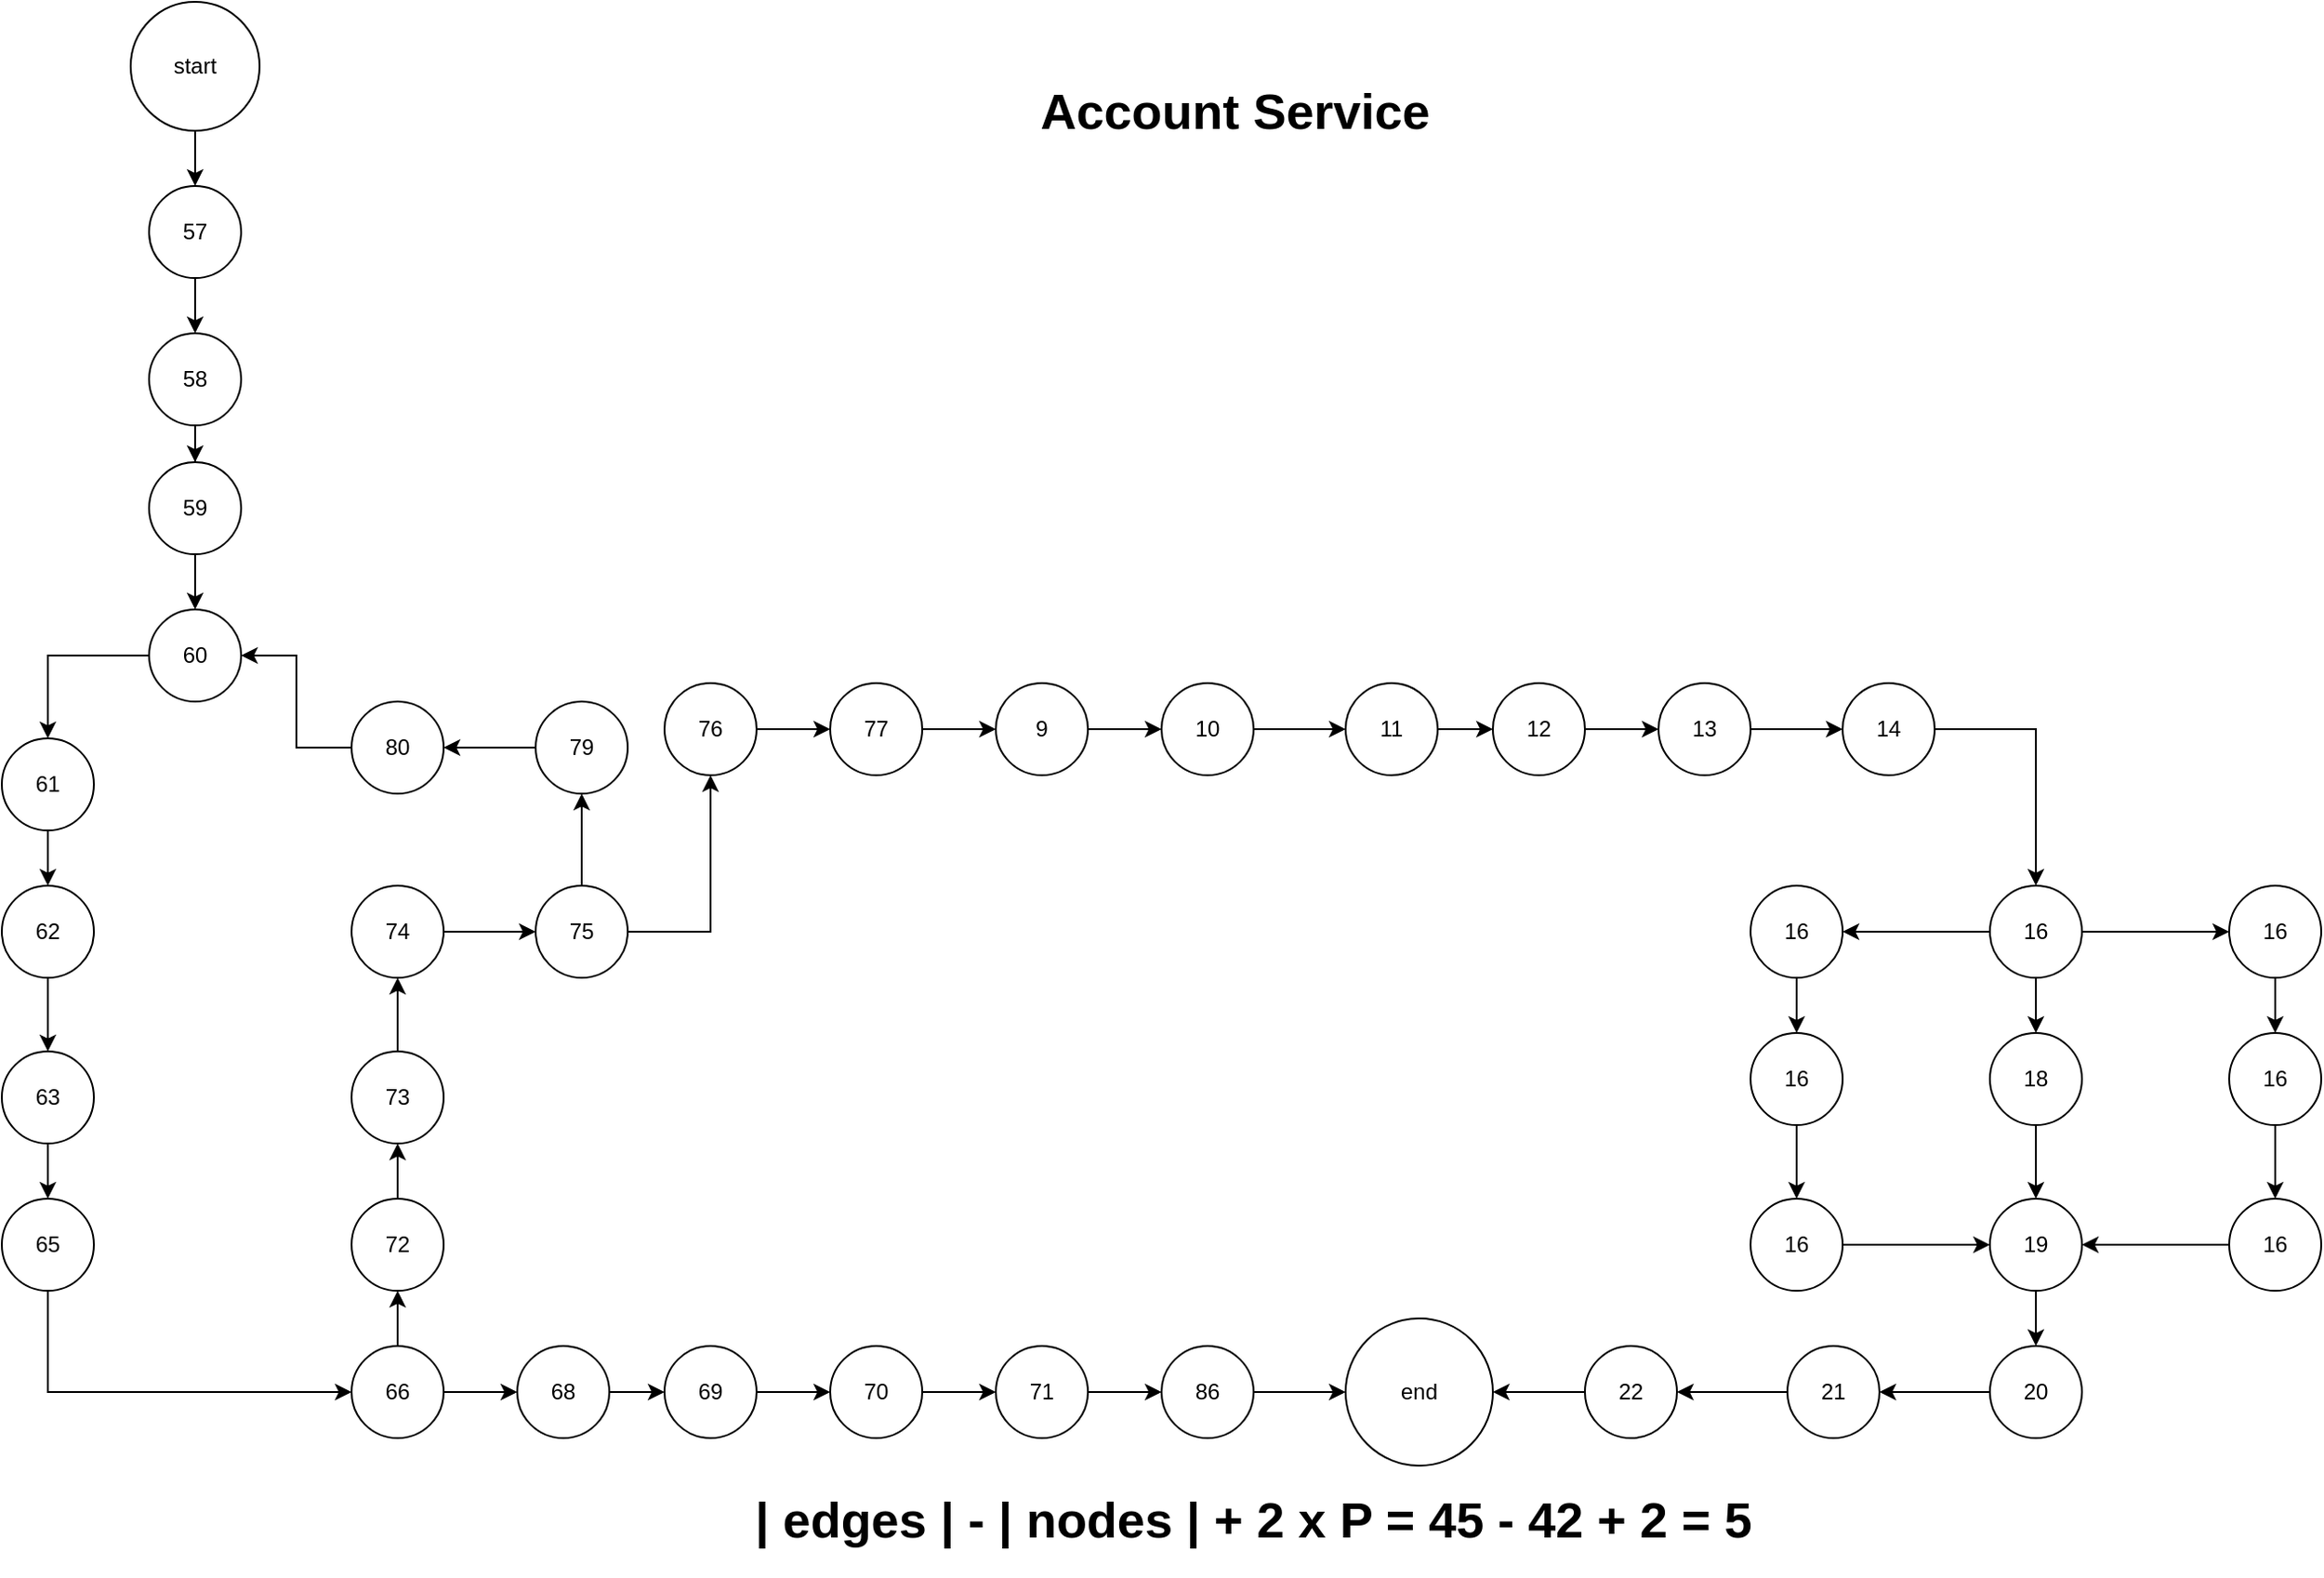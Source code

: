 <mxfile version="22.1.5" type="device">
  <diagram name="Page-1" id="YX296iFyKr3NokcUjQ5r">
    <mxGraphModel dx="1793" dy="975" grid="1" gridSize="10" guides="1" tooltips="1" connect="1" arrows="1" fold="1" page="1" pageScale="1" pageWidth="850" pageHeight="1100" math="0" shadow="0">
      <root>
        <mxCell id="0" />
        <mxCell id="1" parent="0" />
        <mxCell id="meLUAZUyP2Nn7ndX3oYQ-3" value="" style="edgeStyle=orthogonalEdgeStyle;rounded=0;orthogonalLoop=1;jettySize=auto;html=1;" edge="1" parent="1" source="meLUAZUyP2Nn7ndX3oYQ-1" target="meLUAZUyP2Nn7ndX3oYQ-2">
          <mxGeometry relative="1" as="geometry" />
        </mxCell>
        <mxCell id="meLUAZUyP2Nn7ndX3oYQ-1" value="start" style="ellipse;whiteSpace=wrap;html=1;aspect=fixed;" vertex="1" parent="1">
          <mxGeometry x="100" y="20" width="70" height="70" as="geometry" />
        </mxCell>
        <mxCell id="meLUAZUyP2Nn7ndX3oYQ-5" value="" style="edgeStyle=orthogonalEdgeStyle;rounded=0;orthogonalLoop=1;jettySize=auto;html=1;" edge="1" parent="1" source="meLUAZUyP2Nn7ndX3oYQ-2" target="meLUAZUyP2Nn7ndX3oYQ-4">
          <mxGeometry relative="1" as="geometry" />
        </mxCell>
        <mxCell id="meLUAZUyP2Nn7ndX3oYQ-2" value="57" style="ellipse;whiteSpace=wrap;html=1;aspect=fixed;" vertex="1" parent="1">
          <mxGeometry x="110" y="120" width="50" height="50" as="geometry" />
        </mxCell>
        <mxCell id="meLUAZUyP2Nn7ndX3oYQ-7" value="" style="edgeStyle=orthogonalEdgeStyle;rounded=0;orthogonalLoop=1;jettySize=auto;html=1;" edge="1" parent="1" source="meLUAZUyP2Nn7ndX3oYQ-4" target="meLUAZUyP2Nn7ndX3oYQ-6">
          <mxGeometry relative="1" as="geometry" />
        </mxCell>
        <mxCell id="meLUAZUyP2Nn7ndX3oYQ-4" value="58" style="ellipse;whiteSpace=wrap;html=1;aspect=fixed;" vertex="1" parent="1">
          <mxGeometry x="110" y="200" width="50" height="50" as="geometry" />
        </mxCell>
        <mxCell id="meLUAZUyP2Nn7ndX3oYQ-9" value="" style="edgeStyle=orthogonalEdgeStyle;rounded=0;orthogonalLoop=1;jettySize=auto;html=1;" edge="1" parent="1" source="meLUAZUyP2Nn7ndX3oYQ-6" target="meLUAZUyP2Nn7ndX3oYQ-8">
          <mxGeometry relative="1" as="geometry" />
        </mxCell>
        <mxCell id="meLUAZUyP2Nn7ndX3oYQ-6" value="59" style="ellipse;whiteSpace=wrap;html=1;aspect=fixed;" vertex="1" parent="1">
          <mxGeometry x="110" y="270" width="50" height="50" as="geometry" />
        </mxCell>
        <mxCell id="meLUAZUyP2Nn7ndX3oYQ-11" value="" style="edgeStyle=orthogonalEdgeStyle;rounded=0;orthogonalLoop=1;jettySize=auto;html=1;" edge="1" parent="1" source="meLUAZUyP2Nn7ndX3oYQ-8" target="meLUAZUyP2Nn7ndX3oYQ-10">
          <mxGeometry relative="1" as="geometry" />
        </mxCell>
        <mxCell id="meLUAZUyP2Nn7ndX3oYQ-8" value="60" style="ellipse;whiteSpace=wrap;html=1;aspect=fixed;" vertex="1" parent="1">
          <mxGeometry x="110" y="350" width="50" height="50" as="geometry" />
        </mxCell>
        <mxCell id="meLUAZUyP2Nn7ndX3oYQ-13" value="" style="edgeStyle=orthogonalEdgeStyle;rounded=0;orthogonalLoop=1;jettySize=auto;html=1;" edge="1" parent="1" source="meLUAZUyP2Nn7ndX3oYQ-10" target="meLUAZUyP2Nn7ndX3oYQ-12">
          <mxGeometry relative="1" as="geometry" />
        </mxCell>
        <mxCell id="meLUAZUyP2Nn7ndX3oYQ-10" value="61" style="ellipse;whiteSpace=wrap;html=1;aspect=fixed;" vertex="1" parent="1">
          <mxGeometry x="30" y="420" width="50" height="50" as="geometry" />
        </mxCell>
        <mxCell id="meLUAZUyP2Nn7ndX3oYQ-15" value="" style="edgeStyle=orthogonalEdgeStyle;rounded=0;orthogonalLoop=1;jettySize=auto;html=1;" edge="1" parent="1" source="meLUAZUyP2Nn7ndX3oYQ-12" target="meLUAZUyP2Nn7ndX3oYQ-14">
          <mxGeometry relative="1" as="geometry" />
        </mxCell>
        <mxCell id="meLUAZUyP2Nn7ndX3oYQ-12" value="62" style="ellipse;whiteSpace=wrap;html=1;aspect=fixed;" vertex="1" parent="1">
          <mxGeometry x="30" y="500" width="50" height="50" as="geometry" />
        </mxCell>
        <mxCell id="meLUAZUyP2Nn7ndX3oYQ-17" value="" style="edgeStyle=orthogonalEdgeStyle;rounded=0;orthogonalLoop=1;jettySize=auto;html=1;" edge="1" parent="1" source="meLUAZUyP2Nn7ndX3oYQ-14" target="meLUAZUyP2Nn7ndX3oYQ-16">
          <mxGeometry relative="1" as="geometry" />
        </mxCell>
        <mxCell id="meLUAZUyP2Nn7ndX3oYQ-14" value="63" style="ellipse;whiteSpace=wrap;html=1;aspect=fixed;" vertex="1" parent="1">
          <mxGeometry x="30" y="590" width="50" height="50" as="geometry" />
        </mxCell>
        <mxCell id="meLUAZUyP2Nn7ndX3oYQ-21" value="" style="edgeStyle=orthogonalEdgeStyle;rounded=0;orthogonalLoop=1;jettySize=auto;html=1;entryX=0;entryY=0.5;entryDx=0;entryDy=0;exitX=0.5;exitY=1;exitDx=0;exitDy=0;" edge="1" parent="1" source="meLUAZUyP2Nn7ndX3oYQ-16" target="meLUAZUyP2Nn7ndX3oYQ-20">
          <mxGeometry relative="1" as="geometry" />
        </mxCell>
        <mxCell id="meLUAZUyP2Nn7ndX3oYQ-16" value="65" style="ellipse;whiteSpace=wrap;html=1;aspect=fixed;" vertex="1" parent="1">
          <mxGeometry x="30" y="670" width="50" height="50" as="geometry" />
        </mxCell>
        <mxCell id="meLUAZUyP2Nn7ndX3oYQ-23" value="" style="edgeStyle=orthogonalEdgeStyle;rounded=0;orthogonalLoop=1;jettySize=auto;html=1;" edge="1" parent="1" source="meLUAZUyP2Nn7ndX3oYQ-20" target="meLUAZUyP2Nn7ndX3oYQ-22">
          <mxGeometry relative="1" as="geometry" />
        </mxCell>
        <mxCell id="meLUAZUyP2Nn7ndX3oYQ-44" value="" style="edgeStyle=orthogonalEdgeStyle;rounded=0;orthogonalLoop=1;jettySize=auto;html=1;" edge="1" parent="1" source="meLUAZUyP2Nn7ndX3oYQ-20" target="meLUAZUyP2Nn7ndX3oYQ-43">
          <mxGeometry relative="1" as="geometry" />
        </mxCell>
        <mxCell id="meLUAZUyP2Nn7ndX3oYQ-20" value="66" style="ellipse;whiteSpace=wrap;html=1;aspect=fixed;" vertex="1" parent="1">
          <mxGeometry x="220" y="750" width="50" height="50" as="geometry" />
        </mxCell>
        <mxCell id="meLUAZUyP2Nn7ndX3oYQ-25" value="" style="edgeStyle=orthogonalEdgeStyle;rounded=0;orthogonalLoop=1;jettySize=auto;html=1;" edge="1" parent="1" source="meLUAZUyP2Nn7ndX3oYQ-22" target="meLUAZUyP2Nn7ndX3oYQ-24">
          <mxGeometry relative="1" as="geometry" />
        </mxCell>
        <mxCell id="meLUAZUyP2Nn7ndX3oYQ-22" value="72" style="ellipse;whiteSpace=wrap;html=1;aspect=fixed;" vertex="1" parent="1">
          <mxGeometry x="220" y="670" width="50" height="50" as="geometry" />
        </mxCell>
        <mxCell id="meLUAZUyP2Nn7ndX3oYQ-27" value="" style="edgeStyle=orthogonalEdgeStyle;rounded=0;orthogonalLoop=1;jettySize=auto;html=1;" edge="1" parent="1" source="meLUAZUyP2Nn7ndX3oYQ-24" target="meLUAZUyP2Nn7ndX3oYQ-26">
          <mxGeometry relative="1" as="geometry" />
        </mxCell>
        <mxCell id="meLUAZUyP2Nn7ndX3oYQ-24" value="73" style="ellipse;whiteSpace=wrap;html=1;aspect=fixed;" vertex="1" parent="1">
          <mxGeometry x="220" y="590" width="50" height="50" as="geometry" />
        </mxCell>
        <mxCell id="meLUAZUyP2Nn7ndX3oYQ-29" value="" style="edgeStyle=orthogonalEdgeStyle;rounded=0;orthogonalLoop=1;jettySize=auto;html=1;" edge="1" parent="1" source="meLUAZUyP2Nn7ndX3oYQ-26" target="meLUAZUyP2Nn7ndX3oYQ-28">
          <mxGeometry relative="1" as="geometry" />
        </mxCell>
        <mxCell id="meLUAZUyP2Nn7ndX3oYQ-26" value="74" style="ellipse;whiteSpace=wrap;html=1;aspect=fixed;" vertex="1" parent="1">
          <mxGeometry x="220" y="500" width="50" height="50" as="geometry" />
        </mxCell>
        <mxCell id="meLUAZUyP2Nn7ndX3oYQ-31" value="" style="edgeStyle=orthogonalEdgeStyle;rounded=0;orthogonalLoop=1;jettySize=auto;html=1;" edge="1" parent="1" source="meLUAZUyP2Nn7ndX3oYQ-28" target="meLUAZUyP2Nn7ndX3oYQ-30">
          <mxGeometry relative="1" as="geometry" />
        </mxCell>
        <mxCell id="meLUAZUyP2Nn7ndX3oYQ-42" value="" style="edgeStyle=orthogonalEdgeStyle;rounded=0;orthogonalLoop=1;jettySize=auto;html=1;" edge="1" parent="1" source="meLUAZUyP2Nn7ndX3oYQ-28" target="meLUAZUyP2Nn7ndX3oYQ-41">
          <mxGeometry relative="1" as="geometry" />
        </mxCell>
        <mxCell id="meLUAZUyP2Nn7ndX3oYQ-28" value="75" style="ellipse;whiteSpace=wrap;html=1;aspect=fixed;" vertex="1" parent="1">
          <mxGeometry x="320" y="500" width="50" height="50" as="geometry" />
        </mxCell>
        <mxCell id="meLUAZUyP2Nn7ndX3oYQ-33" value="" style="edgeStyle=orthogonalEdgeStyle;rounded=0;orthogonalLoop=1;jettySize=auto;html=1;" edge="1" parent="1" source="meLUAZUyP2Nn7ndX3oYQ-30" target="meLUAZUyP2Nn7ndX3oYQ-32">
          <mxGeometry relative="1" as="geometry" />
        </mxCell>
        <mxCell id="meLUAZUyP2Nn7ndX3oYQ-30" value="79" style="ellipse;whiteSpace=wrap;html=1;aspect=fixed;" vertex="1" parent="1">
          <mxGeometry x="320" y="400" width="50" height="50" as="geometry" />
        </mxCell>
        <mxCell id="meLUAZUyP2Nn7ndX3oYQ-34" style="edgeStyle=orthogonalEdgeStyle;rounded=0;orthogonalLoop=1;jettySize=auto;html=1;exitX=0;exitY=0.5;exitDx=0;exitDy=0;entryX=1;entryY=0.5;entryDx=0;entryDy=0;" edge="1" parent="1" source="meLUAZUyP2Nn7ndX3oYQ-32" target="meLUAZUyP2Nn7ndX3oYQ-8">
          <mxGeometry relative="1" as="geometry" />
        </mxCell>
        <mxCell id="meLUAZUyP2Nn7ndX3oYQ-32" value="80" style="ellipse;whiteSpace=wrap;html=1;aspect=fixed;" vertex="1" parent="1">
          <mxGeometry x="220" y="400" width="50" height="50" as="geometry" />
        </mxCell>
        <mxCell id="meLUAZUyP2Nn7ndX3oYQ-56" value="" style="edgeStyle=orthogonalEdgeStyle;rounded=0;orthogonalLoop=1;jettySize=auto;html=1;" edge="1" parent="1" source="meLUAZUyP2Nn7ndX3oYQ-41" target="meLUAZUyP2Nn7ndX3oYQ-55">
          <mxGeometry relative="1" as="geometry" />
        </mxCell>
        <mxCell id="meLUAZUyP2Nn7ndX3oYQ-41" value="76" style="ellipse;whiteSpace=wrap;html=1;aspect=fixed;" vertex="1" parent="1">
          <mxGeometry x="390" y="390" width="50" height="50" as="geometry" />
        </mxCell>
        <mxCell id="meLUAZUyP2Nn7ndX3oYQ-46" value="" style="edgeStyle=orthogonalEdgeStyle;rounded=0;orthogonalLoop=1;jettySize=auto;html=1;" edge="1" parent="1" source="meLUAZUyP2Nn7ndX3oYQ-43" target="meLUAZUyP2Nn7ndX3oYQ-45">
          <mxGeometry relative="1" as="geometry" />
        </mxCell>
        <mxCell id="meLUAZUyP2Nn7ndX3oYQ-43" value="68" style="ellipse;whiteSpace=wrap;html=1;aspect=fixed;" vertex="1" parent="1">
          <mxGeometry x="310" y="750" width="50" height="50" as="geometry" />
        </mxCell>
        <mxCell id="meLUAZUyP2Nn7ndX3oYQ-48" value="" style="edgeStyle=orthogonalEdgeStyle;rounded=0;orthogonalLoop=1;jettySize=auto;html=1;" edge="1" parent="1" source="meLUAZUyP2Nn7ndX3oYQ-45" target="meLUAZUyP2Nn7ndX3oYQ-47">
          <mxGeometry relative="1" as="geometry" />
        </mxCell>
        <mxCell id="meLUAZUyP2Nn7ndX3oYQ-45" value="69" style="ellipse;whiteSpace=wrap;html=1;aspect=fixed;" vertex="1" parent="1">
          <mxGeometry x="390" y="750" width="50" height="50" as="geometry" />
        </mxCell>
        <mxCell id="meLUAZUyP2Nn7ndX3oYQ-50" value="" style="edgeStyle=orthogonalEdgeStyle;rounded=0;orthogonalLoop=1;jettySize=auto;html=1;" edge="1" parent="1" source="meLUAZUyP2Nn7ndX3oYQ-47" target="meLUAZUyP2Nn7ndX3oYQ-49">
          <mxGeometry relative="1" as="geometry" />
        </mxCell>
        <mxCell id="meLUAZUyP2Nn7ndX3oYQ-47" value="70" style="ellipse;whiteSpace=wrap;html=1;aspect=fixed;" vertex="1" parent="1">
          <mxGeometry x="480" y="750" width="50" height="50" as="geometry" />
        </mxCell>
        <mxCell id="meLUAZUyP2Nn7ndX3oYQ-52" value="" style="edgeStyle=orthogonalEdgeStyle;rounded=0;orthogonalLoop=1;jettySize=auto;html=1;" edge="1" parent="1" source="meLUAZUyP2Nn7ndX3oYQ-49" target="meLUAZUyP2Nn7ndX3oYQ-51">
          <mxGeometry relative="1" as="geometry" />
        </mxCell>
        <mxCell id="meLUAZUyP2Nn7ndX3oYQ-49" value="71" style="ellipse;whiteSpace=wrap;html=1;aspect=fixed;" vertex="1" parent="1">
          <mxGeometry x="570" y="750" width="50" height="50" as="geometry" />
        </mxCell>
        <mxCell id="meLUAZUyP2Nn7ndX3oYQ-54" value="" style="edgeStyle=orthogonalEdgeStyle;rounded=0;orthogonalLoop=1;jettySize=auto;html=1;" edge="1" parent="1" source="meLUAZUyP2Nn7ndX3oYQ-51" target="meLUAZUyP2Nn7ndX3oYQ-53">
          <mxGeometry relative="1" as="geometry" />
        </mxCell>
        <mxCell id="meLUAZUyP2Nn7ndX3oYQ-51" value="86" style="ellipse;whiteSpace=wrap;html=1;aspect=fixed;" vertex="1" parent="1">
          <mxGeometry x="660" y="750" width="50" height="50" as="geometry" />
        </mxCell>
        <mxCell id="meLUAZUyP2Nn7ndX3oYQ-53" value="end" style="ellipse;whiteSpace=wrap;html=1;" vertex="1" parent="1">
          <mxGeometry x="760" y="735" width="80" height="80" as="geometry" />
        </mxCell>
        <mxCell id="meLUAZUyP2Nn7ndX3oYQ-58" value="" style="edgeStyle=orthogonalEdgeStyle;rounded=0;orthogonalLoop=1;jettySize=auto;html=1;" edge="1" parent="1" source="meLUAZUyP2Nn7ndX3oYQ-55" target="meLUAZUyP2Nn7ndX3oYQ-57">
          <mxGeometry relative="1" as="geometry" />
        </mxCell>
        <mxCell id="meLUAZUyP2Nn7ndX3oYQ-55" value="77" style="ellipse;whiteSpace=wrap;html=1;aspect=fixed;" vertex="1" parent="1">
          <mxGeometry x="480" y="390" width="50" height="50" as="geometry" />
        </mxCell>
        <mxCell id="meLUAZUyP2Nn7ndX3oYQ-60" value="" style="edgeStyle=orthogonalEdgeStyle;rounded=0;orthogonalLoop=1;jettySize=auto;html=1;" edge="1" parent="1" source="meLUAZUyP2Nn7ndX3oYQ-57" target="meLUAZUyP2Nn7ndX3oYQ-59">
          <mxGeometry relative="1" as="geometry" />
        </mxCell>
        <mxCell id="meLUAZUyP2Nn7ndX3oYQ-57" value="9" style="ellipse;whiteSpace=wrap;html=1;aspect=fixed;" vertex="1" parent="1">
          <mxGeometry x="570" y="390" width="50" height="50" as="geometry" />
        </mxCell>
        <mxCell id="meLUAZUyP2Nn7ndX3oYQ-62" value="" style="edgeStyle=orthogonalEdgeStyle;rounded=0;orthogonalLoop=1;jettySize=auto;html=1;" edge="1" parent="1" source="meLUAZUyP2Nn7ndX3oYQ-59" target="meLUAZUyP2Nn7ndX3oYQ-61">
          <mxGeometry relative="1" as="geometry" />
        </mxCell>
        <mxCell id="meLUAZUyP2Nn7ndX3oYQ-59" value="10" style="ellipse;whiteSpace=wrap;html=1;aspect=fixed;" vertex="1" parent="1">
          <mxGeometry x="660" y="390" width="50" height="50" as="geometry" />
        </mxCell>
        <mxCell id="meLUAZUyP2Nn7ndX3oYQ-64" value="" style="edgeStyle=orthogonalEdgeStyle;rounded=0;orthogonalLoop=1;jettySize=auto;html=1;" edge="1" parent="1" source="meLUAZUyP2Nn7ndX3oYQ-61" target="meLUAZUyP2Nn7ndX3oYQ-63">
          <mxGeometry relative="1" as="geometry" />
        </mxCell>
        <mxCell id="meLUAZUyP2Nn7ndX3oYQ-61" value="11" style="ellipse;whiteSpace=wrap;html=1;aspect=fixed;" vertex="1" parent="1">
          <mxGeometry x="760" y="390" width="50" height="50" as="geometry" />
        </mxCell>
        <mxCell id="meLUAZUyP2Nn7ndX3oYQ-66" value="" style="edgeStyle=orthogonalEdgeStyle;rounded=0;orthogonalLoop=1;jettySize=auto;html=1;" edge="1" parent="1" source="meLUAZUyP2Nn7ndX3oYQ-63" target="meLUAZUyP2Nn7ndX3oYQ-65">
          <mxGeometry relative="1" as="geometry" />
        </mxCell>
        <mxCell id="meLUAZUyP2Nn7ndX3oYQ-63" value="12" style="ellipse;whiteSpace=wrap;html=1;aspect=fixed;" vertex="1" parent="1">
          <mxGeometry x="840" y="390" width="50" height="50" as="geometry" />
        </mxCell>
        <mxCell id="meLUAZUyP2Nn7ndX3oYQ-68" value="" style="edgeStyle=orthogonalEdgeStyle;rounded=0;orthogonalLoop=1;jettySize=auto;html=1;" edge="1" parent="1" source="meLUAZUyP2Nn7ndX3oYQ-65" target="meLUAZUyP2Nn7ndX3oYQ-67">
          <mxGeometry relative="1" as="geometry" />
        </mxCell>
        <mxCell id="meLUAZUyP2Nn7ndX3oYQ-65" value="13" style="ellipse;whiteSpace=wrap;html=1;aspect=fixed;" vertex="1" parent="1">
          <mxGeometry x="930" y="390" width="50" height="50" as="geometry" />
        </mxCell>
        <mxCell id="meLUAZUyP2Nn7ndX3oYQ-70" value="" style="edgeStyle=orthogonalEdgeStyle;rounded=0;orthogonalLoop=1;jettySize=auto;html=1;entryX=0.5;entryY=0;entryDx=0;entryDy=0;" edge="1" parent="1" source="meLUAZUyP2Nn7ndX3oYQ-67" target="meLUAZUyP2Nn7ndX3oYQ-69">
          <mxGeometry relative="1" as="geometry" />
        </mxCell>
        <mxCell id="meLUAZUyP2Nn7ndX3oYQ-67" value="14" style="ellipse;whiteSpace=wrap;html=1;aspect=fixed;" vertex="1" parent="1">
          <mxGeometry x="1030" y="390" width="50" height="50" as="geometry" />
        </mxCell>
        <mxCell id="meLUAZUyP2Nn7ndX3oYQ-72" value="" style="edgeStyle=orthogonalEdgeStyle;rounded=0;orthogonalLoop=1;jettySize=auto;html=1;" edge="1" parent="1" source="meLUAZUyP2Nn7ndX3oYQ-69" target="meLUAZUyP2Nn7ndX3oYQ-71">
          <mxGeometry relative="1" as="geometry" />
        </mxCell>
        <mxCell id="meLUAZUyP2Nn7ndX3oYQ-83" value="" style="edgeStyle=orthogonalEdgeStyle;rounded=0;orthogonalLoop=1;jettySize=auto;html=1;" edge="1" parent="1" source="meLUAZUyP2Nn7ndX3oYQ-69" target="meLUAZUyP2Nn7ndX3oYQ-82">
          <mxGeometry relative="1" as="geometry" />
        </mxCell>
        <mxCell id="meLUAZUyP2Nn7ndX3oYQ-96" value="" style="edgeStyle=orthogonalEdgeStyle;rounded=0;orthogonalLoop=1;jettySize=auto;html=1;" edge="1" parent="1" source="meLUAZUyP2Nn7ndX3oYQ-69" target="meLUAZUyP2Nn7ndX3oYQ-95">
          <mxGeometry relative="1" as="geometry" />
        </mxCell>
        <mxCell id="meLUAZUyP2Nn7ndX3oYQ-69" value="16" style="ellipse;whiteSpace=wrap;html=1;aspect=fixed;" vertex="1" parent="1">
          <mxGeometry x="1110" y="500" width="50" height="50" as="geometry" />
        </mxCell>
        <mxCell id="meLUAZUyP2Nn7ndX3oYQ-74" value="" style="edgeStyle=orthogonalEdgeStyle;rounded=0;orthogonalLoop=1;jettySize=auto;html=1;" edge="1" parent="1" source="meLUAZUyP2Nn7ndX3oYQ-71" target="meLUAZUyP2Nn7ndX3oYQ-73">
          <mxGeometry relative="1" as="geometry" />
        </mxCell>
        <mxCell id="meLUAZUyP2Nn7ndX3oYQ-71" value="18" style="ellipse;whiteSpace=wrap;html=1;aspect=fixed;" vertex="1" parent="1">
          <mxGeometry x="1110" y="580" width="50" height="50" as="geometry" />
        </mxCell>
        <mxCell id="meLUAZUyP2Nn7ndX3oYQ-76" value="" style="edgeStyle=orthogonalEdgeStyle;rounded=0;orthogonalLoop=1;jettySize=auto;html=1;" edge="1" parent="1" source="meLUAZUyP2Nn7ndX3oYQ-73" target="meLUAZUyP2Nn7ndX3oYQ-75">
          <mxGeometry relative="1" as="geometry" />
        </mxCell>
        <mxCell id="meLUAZUyP2Nn7ndX3oYQ-73" value="19" style="ellipse;whiteSpace=wrap;html=1;aspect=fixed;" vertex="1" parent="1">
          <mxGeometry x="1110" y="670" width="50" height="50" as="geometry" />
        </mxCell>
        <mxCell id="meLUAZUyP2Nn7ndX3oYQ-78" value="" style="edgeStyle=orthogonalEdgeStyle;rounded=0;orthogonalLoop=1;jettySize=auto;html=1;" edge="1" parent="1" source="meLUAZUyP2Nn7ndX3oYQ-75" target="meLUAZUyP2Nn7ndX3oYQ-77">
          <mxGeometry relative="1" as="geometry" />
        </mxCell>
        <mxCell id="meLUAZUyP2Nn7ndX3oYQ-75" value="20" style="ellipse;whiteSpace=wrap;html=1;aspect=fixed;" vertex="1" parent="1">
          <mxGeometry x="1110" y="750" width="50" height="50" as="geometry" />
        </mxCell>
        <mxCell id="meLUAZUyP2Nn7ndX3oYQ-80" value="" style="edgeStyle=orthogonalEdgeStyle;rounded=0;orthogonalLoop=1;jettySize=auto;html=1;" edge="1" parent="1" source="meLUAZUyP2Nn7ndX3oYQ-77" target="meLUAZUyP2Nn7ndX3oYQ-79">
          <mxGeometry relative="1" as="geometry" />
        </mxCell>
        <mxCell id="meLUAZUyP2Nn7ndX3oYQ-77" value="21" style="ellipse;whiteSpace=wrap;html=1;aspect=fixed;" vertex="1" parent="1">
          <mxGeometry x="1000" y="750" width="50" height="50" as="geometry" />
        </mxCell>
        <mxCell id="meLUAZUyP2Nn7ndX3oYQ-81" style="edgeStyle=orthogonalEdgeStyle;rounded=0;orthogonalLoop=1;jettySize=auto;html=1;exitX=0;exitY=0.5;exitDx=0;exitDy=0;entryX=1;entryY=0.5;entryDx=0;entryDy=0;" edge="1" parent="1" source="meLUAZUyP2Nn7ndX3oYQ-79" target="meLUAZUyP2Nn7ndX3oYQ-53">
          <mxGeometry relative="1" as="geometry" />
        </mxCell>
        <mxCell id="meLUAZUyP2Nn7ndX3oYQ-79" value="22" style="ellipse;whiteSpace=wrap;html=1;aspect=fixed;" vertex="1" parent="1">
          <mxGeometry x="890" y="750" width="50" height="50" as="geometry" />
        </mxCell>
        <mxCell id="meLUAZUyP2Nn7ndX3oYQ-90" value="" style="edgeStyle=orthogonalEdgeStyle;rounded=0;orthogonalLoop=1;jettySize=auto;html=1;" edge="1" parent="1" source="meLUAZUyP2Nn7ndX3oYQ-82" target="meLUAZUyP2Nn7ndX3oYQ-89">
          <mxGeometry relative="1" as="geometry" />
        </mxCell>
        <mxCell id="meLUAZUyP2Nn7ndX3oYQ-82" value="16" style="ellipse;whiteSpace=wrap;html=1;aspect=fixed;" vertex="1" parent="1">
          <mxGeometry x="980" y="500" width="50" height="50" as="geometry" />
        </mxCell>
        <mxCell id="meLUAZUyP2Nn7ndX3oYQ-93" value="" style="edgeStyle=orthogonalEdgeStyle;rounded=0;orthogonalLoop=1;jettySize=auto;html=1;" edge="1" parent="1" source="meLUAZUyP2Nn7ndX3oYQ-89" target="meLUAZUyP2Nn7ndX3oYQ-92">
          <mxGeometry relative="1" as="geometry" />
        </mxCell>
        <mxCell id="meLUAZUyP2Nn7ndX3oYQ-89" value="16" style="ellipse;whiteSpace=wrap;html=1;aspect=fixed;" vertex="1" parent="1">
          <mxGeometry x="980" y="580" width="50" height="50" as="geometry" />
        </mxCell>
        <mxCell id="meLUAZUyP2Nn7ndX3oYQ-94" style="edgeStyle=orthogonalEdgeStyle;rounded=0;orthogonalLoop=1;jettySize=auto;html=1;exitX=1;exitY=0.5;exitDx=0;exitDy=0;entryX=0;entryY=0.5;entryDx=0;entryDy=0;" edge="1" parent="1" source="meLUAZUyP2Nn7ndX3oYQ-92" target="meLUAZUyP2Nn7ndX3oYQ-73">
          <mxGeometry relative="1" as="geometry" />
        </mxCell>
        <mxCell id="meLUAZUyP2Nn7ndX3oYQ-92" value="16" style="ellipse;whiteSpace=wrap;html=1;aspect=fixed;" vertex="1" parent="1">
          <mxGeometry x="980" y="670" width="50" height="50" as="geometry" />
        </mxCell>
        <mxCell id="meLUAZUyP2Nn7ndX3oYQ-98" value="" style="edgeStyle=orthogonalEdgeStyle;rounded=0;orthogonalLoop=1;jettySize=auto;html=1;" edge="1" parent="1" source="meLUAZUyP2Nn7ndX3oYQ-95" target="meLUAZUyP2Nn7ndX3oYQ-97">
          <mxGeometry relative="1" as="geometry" />
        </mxCell>
        <mxCell id="meLUAZUyP2Nn7ndX3oYQ-95" value="16" style="ellipse;whiteSpace=wrap;html=1;aspect=fixed;" vertex="1" parent="1">
          <mxGeometry x="1240" y="500" width="50" height="50" as="geometry" />
        </mxCell>
        <mxCell id="meLUAZUyP2Nn7ndX3oYQ-100" value="" style="edgeStyle=orthogonalEdgeStyle;rounded=0;orthogonalLoop=1;jettySize=auto;html=1;" edge="1" parent="1" source="meLUAZUyP2Nn7ndX3oYQ-97" target="meLUAZUyP2Nn7ndX3oYQ-99">
          <mxGeometry relative="1" as="geometry" />
        </mxCell>
        <mxCell id="meLUAZUyP2Nn7ndX3oYQ-97" value="16" style="ellipse;whiteSpace=wrap;html=1;aspect=fixed;" vertex="1" parent="1">
          <mxGeometry x="1240" y="580" width="50" height="50" as="geometry" />
        </mxCell>
        <mxCell id="meLUAZUyP2Nn7ndX3oYQ-101" style="edgeStyle=orthogonalEdgeStyle;rounded=0;orthogonalLoop=1;jettySize=auto;html=1;exitX=0;exitY=0.5;exitDx=0;exitDy=0;entryX=1;entryY=0.5;entryDx=0;entryDy=0;" edge="1" parent="1" source="meLUAZUyP2Nn7ndX3oYQ-99" target="meLUAZUyP2Nn7ndX3oYQ-73">
          <mxGeometry relative="1" as="geometry" />
        </mxCell>
        <mxCell id="meLUAZUyP2Nn7ndX3oYQ-99" value="16" style="ellipse;whiteSpace=wrap;html=1;aspect=fixed;" vertex="1" parent="1">
          <mxGeometry x="1240" y="670" width="50" height="50" as="geometry" />
        </mxCell>
        <mxCell id="meLUAZUyP2Nn7ndX3oYQ-102" value="&lt;span style=&quot;font-size: 27px;&quot;&gt;&lt;b&gt;| edges | - | nodes | + 2 x P = 45 - 42 + 2 = 5&lt;/b&gt;&lt;/span&gt;" style="text;html=1;strokeColor=none;fillColor=none;align=center;verticalAlign=middle;whiteSpace=wrap;rounded=0;fontSize=22;" vertex="1" parent="1">
          <mxGeometry x="410" y="815" width="600" height="60" as="geometry" />
        </mxCell>
        <mxCell id="meLUAZUyP2Nn7ndX3oYQ-103" value="&lt;span style=&quot;font-size: 27px;&quot;&gt;&lt;b&gt;Account Service&lt;/b&gt;&lt;/span&gt;" style="text;html=1;strokeColor=none;fillColor=none;align=center;verticalAlign=middle;whiteSpace=wrap;rounded=0;fontSize=22;" vertex="1" parent="1">
          <mxGeometry x="400" y="50" width="600" height="60" as="geometry" />
        </mxCell>
      </root>
    </mxGraphModel>
  </diagram>
</mxfile>
